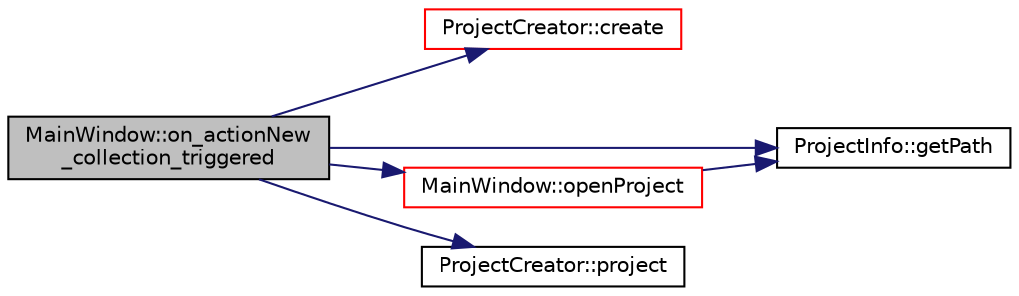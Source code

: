 digraph "MainWindow::on_actionNew_collection_triggered"
{
 // LATEX_PDF_SIZE
  edge [fontname="Helvetica",fontsize="10",labelfontname="Helvetica",labelfontsize="10"];
  node [fontname="Helvetica",fontsize="10",shape=record];
  rankdir="LR";
  Node1 [label="MainWindow::on_actionNew\l_collection_triggered",height=0.2,width=0.4,color="black", fillcolor="grey75", style="filled", fontcolor="black",tooltip=" "];
  Node1 -> Node2 [color="midnightblue",fontsize="10",style="solid",fontname="Helvetica"];
  Node2 [label="ProjectCreator::create",height=0.2,width=0.4,color="red", fillcolor="white", style="filled",URL="$class_project_creator.html#ac44110bce200c391b2e2c70d6c2ad177",tooltip=" "];
  Node1 -> Node14 [color="midnightblue",fontsize="10",style="solid",fontname="Helvetica"];
  Node14 [label="ProjectInfo::getPath",height=0.2,width=0.4,color="black", fillcolor="white", style="filled",URL="$struct_project_info.html#a781e4f7abfbb6dce848bc1f0e6e46c55",tooltip=" "];
  Node1 -> Node15 [color="midnightblue",fontsize="10",style="solid",fontname="Helvetica"];
  Node15 [label="MainWindow::openProject",height=0.2,width=0.4,color="red", fillcolor="white", style="filled",URL="$class_main_window.html#aabba421121a791ec3aa10a742f37790a",tooltip=" "];
  Node15 -> Node14 [color="midnightblue",fontsize="10",style="solid",fontname="Helvetica"];
  Node1 -> Node29 [color="midnightblue",fontsize="10",style="solid",fontname="Helvetica"];
  Node29 [label="ProjectCreator::project",height=0.2,width=0.4,color="black", fillcolor="white", style="filled",URL="$class_project_creator.html#a1c7830727a6ec1e3687f68bd9fcd2c21",tooltip=" "];
}

